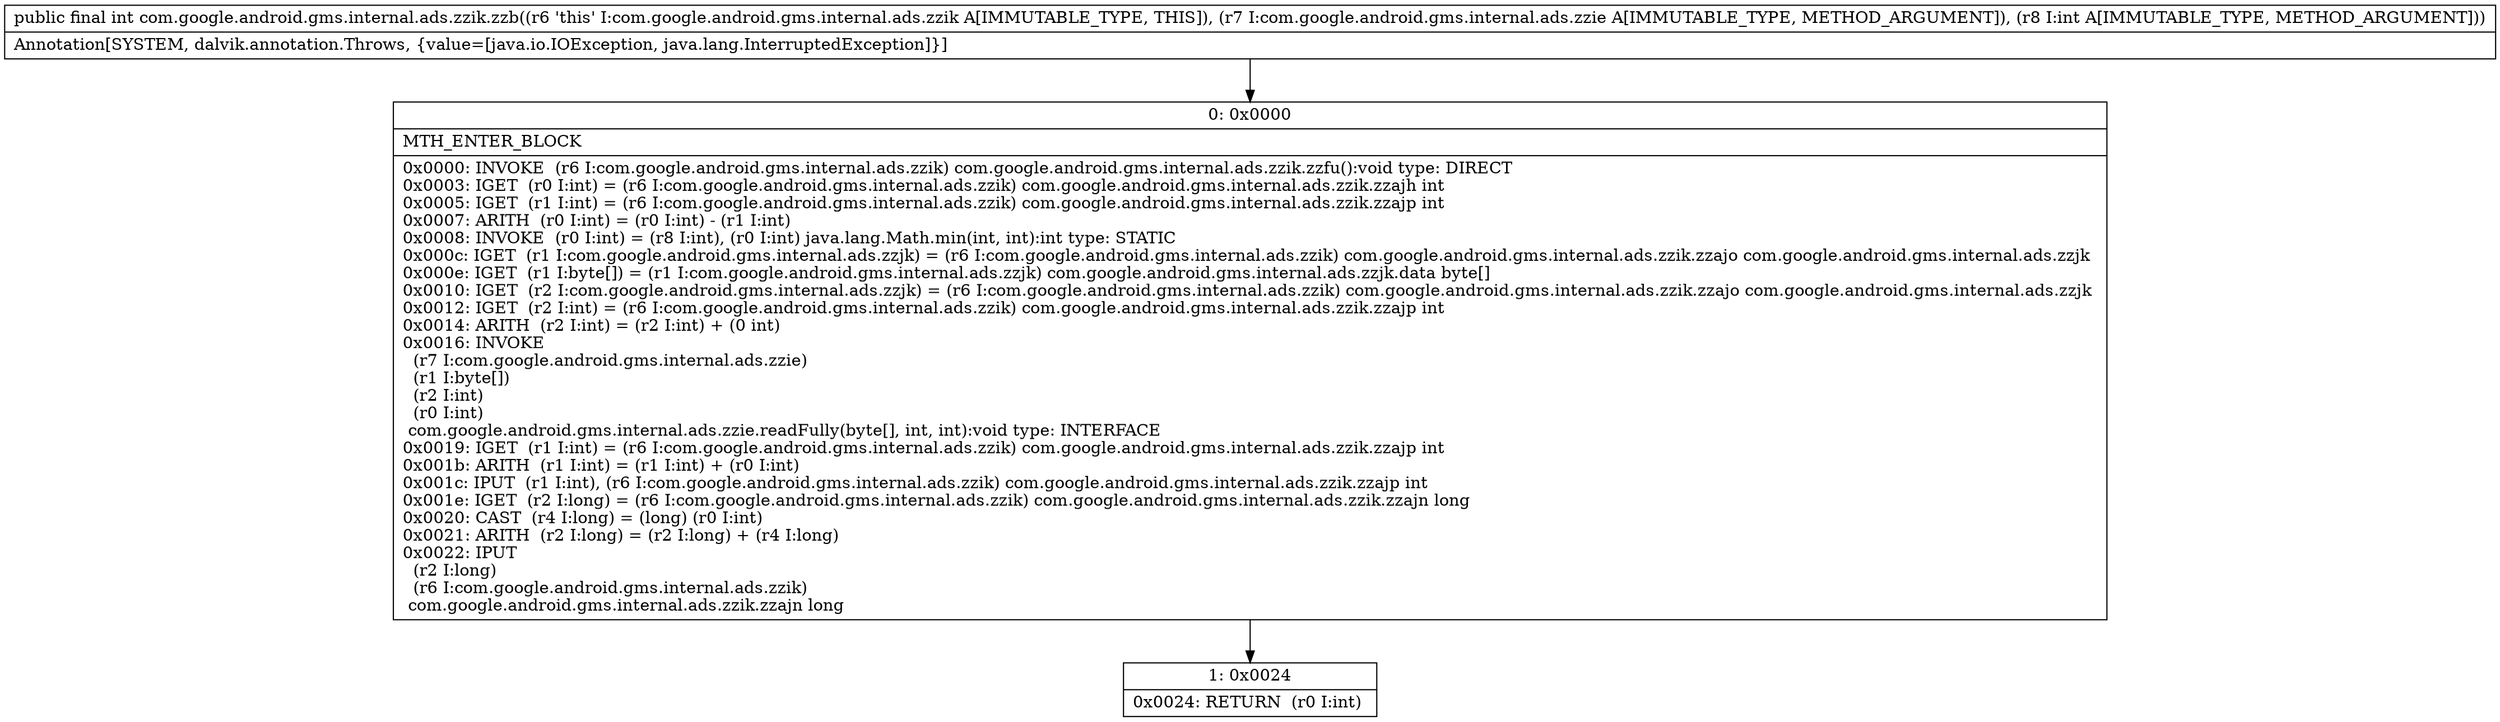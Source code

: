 digraph "CFG forcom.google.android.gms.internal.ads.zzik.zzb(Lcom\/google\/android\/gms\/internal\/ads\/zzie;I)I" {
Node_0 [shape=record,label="{0\:\ 0x0000|MTH_ENTER_BLOCK\l|0x0000: INVOKE  (r6 I:com.google.android.gms.internal.ads.zzik) com.google.android.gms.internal.ads.zzik.zzfu():void type: DIRECT \l0x0003: IGET  (r0 I:int) = (r6 I:com.google.android.gms.internal.ads.zzik) com.google.android.gms.internal.ads.zzik.zzajh int \l0x0005: IGET  (r1 I:int) = (r6 I:com.google.android.gms.internal.ads.zzik) com.google.android.gms.internal.ads.zzik.zzajp int \l0x0007: ARITH  (r0 I:int) = (r0 I:int) \- (r1 I:int) \l0x0008: INVOKE  (r0 I:int) = (r8 I:int), (r0 I:int) java.lang.Math.min(int, int):int type: STATIC \l0x000c: IGET  (r1 I:com.google.android.gms.internal.ads.zzjk) = (r6 I:com.google.android.gms.internal.ads.zzik) com.google.android.gms.internal.ads.zzik.zzajo com.google.android.gms.internal.ads.zzjk \l0x000e: IGET  (r1 I:byte[]) = (r1 I:com.google.android.gms.internal.ads.zzjk) com.google.android.gms.internal.ads.zzjk.data byte[] \l0x0010: IGET  (r2 I:com.google.android.gms.internal.ads.zzjk) = (r6 I:com.google.android.gms.internal.ads.zzik) com.google.android.gms.internal.ads.zzik.zzajo com.google.android.gms.internal.ads.zzjk \l0x0012: IGET  (r2 I:int) = (r6 I:com.google.android.gms.internal.ads.zzik) com.google.android.gms.internal.ads.zzik.zzajp int \l0x0014: ARITH  (r2 I:int) = (r2 I:int) + (0 int) \l0x0016: INVOKE  \l  (r7 I:com.google.android.gms.internal.ads.zzie)\l  (r1 I:byte[])\l  (r2 I:int)\l  (r0 I:int)\l com.google.android.gms.internal.ads.zzie.readFully(byte[], int, int):void type: INTERFACE \l0x0019: IGET  (r1 I:int) = (r6 I:com.google.android.gms.internal.ads.zzik) com.google.android.gms.internal.ads.zzik.zzajp int \l0x001b: ARITH  (r1 I:int) = (r1 I:int) + (r0 I:int) \l0x001c: IPUT  (r1 I:int), (r6 I:com.google.android.gms.internal.ads.zzik) com.google.android.gms.internal.ads.zzik.zzajp int \l0x001e: IGET  (r2 I:long) = (r6 I:com.google.android.gms.internal.ads.zzik) com.google.android.gms.internal.ads.zzik.zzajn long \l0x0020: CAST  (r4 I:long) = (long) (r0 I:int) \l0x0021: ARITH  (r2 I:long) = (r2 I:long) + (r4 I:long) \l0x0022: IPUT  \l  (r2 I:long)\l  (r6 I:com.google.android.gms.internal.ads.zzik)\l com.google.android.gms.internal.ads.zzik.zzajn long \l}"];
Node_1 [shape=record,label="{1\:\ 0x0024|0x0024: RETURN  (r0 I:int) \l}"];
MethodNode[shape=record,label="{public final int com.google.android.gms.internal.ads.zzik.zzb((r6 'this' I:com.google.android.gms.internal.ads.zzik A[IMMUTABLE_TYPE, THIS]), (r7 I:com.google.android.gms.internal.ads.zzie A[IMMUTABLE_TYPE, METHOD_ARGUMENT]), (r8 I:int A[IMMUTABLE_TYPE, METHOD_ARGUMENT]))  | Annotation[SYSTEM, dalvik.annotation.Throws, \{value=[java.io.IOException, java.lang.InterruptedException]\}]\l}"];
MethodNode -> Node_0;
Node_0 -> Node_1;
}

